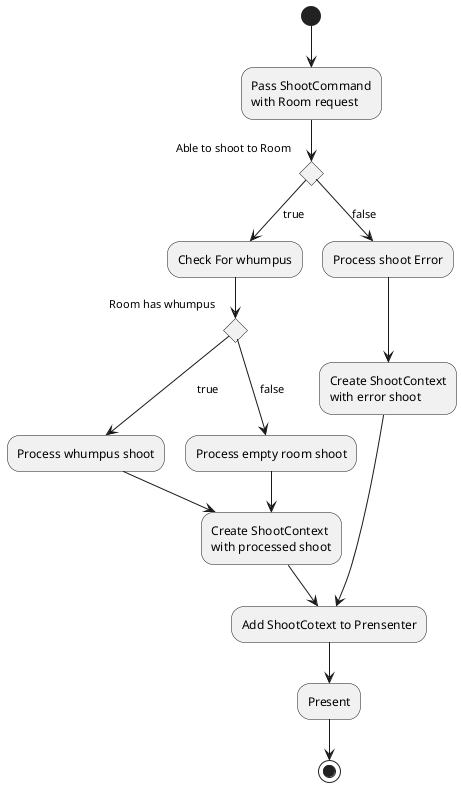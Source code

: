 ﻿@startuml

(*) --> "Pass ShootCommand
    with Room request"
    
if "Able to shoot to Room" then
    --> [true] "Check For whumpus"
    if "Room has whumpus" then
        --> [true] "Process whumpus shoot"
        --> "Create ShootContext
        with processed shoot"
    else
        --> [false] "Process empty room shoot"
        --> "Create ShootContext
        with processed shoot"
    endif
    --> "Add ShootCotext to Prensenter"
else
    --> [false] "Process shoot Error"
    --> "Create ShootContext
    with error shoot"
    --> "Add ShootCotext to Prensenter"
endif

--> Present
--> (*)

@enduml